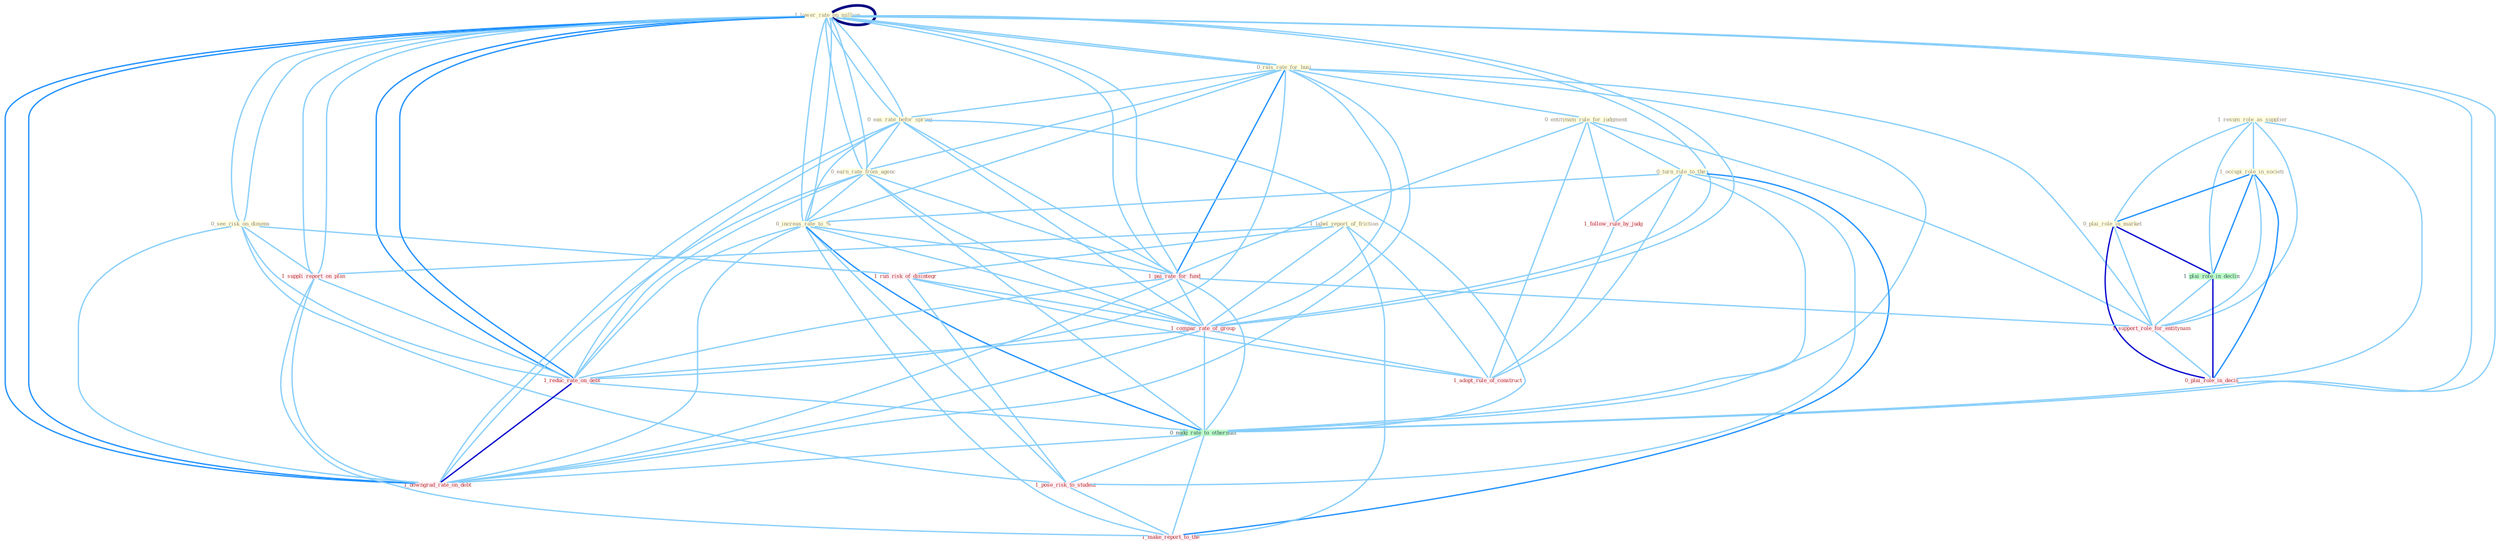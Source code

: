 Graph G{ 
    node
    [shape=polygon,style=filled,width=.5,height=.06,color="#BDFCC9",fixedsize=true,fontsize=4,
    fontcolor="#2f4f4f"];
    {node
    [color="#ffffe0", fontcolor="#8b7d6b"] "1_lower_rate_on_million " "0_rais_rate_for_busi " "0_eas_rate_befor_spring " "1_resum_role_as_supplier " "1_occupi_role_in_societi " "0_earn_rate_from_agenc " "0_entitynam_rule_for_judgment " "0_turn_rule_to_the " "0_increas_rate_to_% " "0_see_risk_on_dimens " "0_plai_role_in_market " "1_label_report_of_friction "}
{node [color="#fff0f5", fontcolor="#b22222"] "1_run_risk_of_disintegr " "1_suppli_report_on_plan " "1_pai_rate_for_fund " "1_follow_rule_by_judg " "1_compar_rate_of_group " "1_reduc_rate_on_debt " "1_support_role_for_entitynam " "1_pose_risk_to_student " "0_plai_role_in_decis " "1_adopt_rule_of_construct " "1_lower_rate_on_million " "1_downgrad_rate_on_debt " "1_make_report_to_the "}
edge [color="#B0E2FF"];

	"1_lower_rate_on_million " -- "0_rais_rate_for_busi " [w="1", color="#87cefa" ];
	"1_lower_rate_on_million " -- "0_eas_rate_befor_spring " [w="1", color="#87cefa" ];
	"1_lower_rate_on_million " -- "0_earn_rate_from_agenc " [w="1", color="#87cefa" ];
	"1_lower_rate_on_million " -- "0_increas_rate_to_% " [w="1", color="#87cefa" ];
	"1_lower_rate_on_million " -- "0_see_risk_on_dimens " [w="1", color="#87cefa" ];
	"1_lower_rate_on_million " -- "1_suppli_report_on_plan " [w="1", color="#87cefa" ];
	"1_lower_rate_on_million " -- "1_pai_rate_for_fund " [w="1", color="#87cefa" ];
	"1_lower_rate_on_million " -- "1_compar_rate_of_group " [w="1", color="#87cefa" ];
	"1_lower_rate_on_million " -- "1_reduc_rate_on_debt " [w="2", color="#1e90ff" , len=0.8];
	"1_lower_rate_on_million " -- "0_nudg_rate_to_othernum " [w="1", color="#87cefa" ];
	"1_lower_rate_on_million " -- "1_lower_rate_on_million " [w="4", style=bold, color="#000080", len=0.4];
	"1_lower_rate_on_million " -- "1_downgrad_rate_on_debt " [w="2", color="#1e90ff" , len=0.8];
	"0_rais_rate_for_busi " -- "0_eas_rate_befor_spring " [w="1", color="#87cefa" ];
	"0_rais_rate_for_busi " -- "0_earn_rate_from_agenc " [w="1", color="#87cefa" ];
	"0_rais_rate_for_busi " -- "0_entitynam_rule_for_judgment " [w="1", color="#87cefa" ];
	"0_rais_rate_for_busi " -- "0_increas_rate_to_% " [w="1", color="#87cefa" ];
	"0_rais_rate_for_busi " -- "1_pai_rate_for_fund " [w="2", color="#1e90ff" , len=0.8];
	"0_rais_rate_for_busi " -- "1_compar_rate_of_group " [w="1", color="#87cefa" ];
	"0_rais_rate_for_busi " -- "1_reduc_rate_on_debt " [w="1", color="#87cefa" ];
	"0_rais_rate_for_busi " -- "0_nudg_rate_to_othernum " [w="1", color="#87cefa" ];
	"0_rais_rate_for_busi " -- "1_support_role_for_entitynam " [w="1", color="#87cefa" ];
	"0_rais_rate_for_busi " -- "1_lower_rate_on_million " [w="1", color="#87cefa" ];
	"0_rais_rate_for_busi " -- "1_downgrad_rate_on_debt " [w="1", color="#87cefa" ];
	"0_eas_rate_befor_spring " -- "0_earn_rate_from_agenc " [w="1", color="#87cefa" ];
	"0_eas_rate_befor_spring " -- "0_increas_rate_to_% " [w="1", color="#87cefa" ];
	"0_eas_rate_befor_spring " -- "1_pai_rate_for_fund " [w="1", color="#87cefa" ];
	"0_eas_rate_befor_spring " -- "1_compar_rate_of_group " [w="1", color="#87cefa" ];
	"0_eas_rate_befor_spring " -- "1_reduc_rate_on_debt " [w="1", color="#87cefa" ];
	"0_eas_rate_befor_spring " -- "0_nudg_rate_to_othernum " [w="1", color="#87cefa" ];
	"0_eas_rate_befor_spring " -- "1_lower_rate_on_million " [w="1", color="#87cefa" ];
	"0_eas_rate_befor_spring " -- "1_downgrad_rate_on_debt " [w="1", color="#87cefa" ];
	"1_resum_role_as_supplier " -- "1_occupi_role_in_societi " [w="1", color="#87cefa" ];
	"1_resum_role_as_supplier " -- "0_plai_role_in_market " [w="1", color="#87cefa" ];
	"1_resum_role_as_supplier " -- "1_plai_role_in_declin " [w="1", color="#87cefa" ];
	"1_resum_role_as_supplier " -- "1_support_role_for_entitynam " [w="1", color="#87cefa" ];
	"1_resum_role_as_supplier " -- "0_plai_role_in_decis " [w="1", color="#87cefa" ];
	"1_occupi_role_in_societi " -- "0_plai_role_in_market " [w="2", color="#1e90ff" , len=0.8];
	"1_occupi_role_in_societi " -- "1_plai_role_in_declin " [w="2", color="#1e90ff" , len=0.8];
	"1_occupi_role_in_societi " -- "1_support_role_for_entitynam " [w="1", color="#87cefa" ];
	"1_occupi_role_in_societi " -- "0_plai_role_in_decis " [w="2", color="#1e90ff" , len=0.8];
	"0_earn_rate_from_agenc " -- "0_increas_rate_to_% " [w="1", color="#87cefa" ];
	"0_earn_rate_from_agenc " -- "1_pai_rate_for_fund " [w="1", color="#87cefa" ];
	"0_earn_rate_from_agenc " -- "1_compar_rate_of_group " [w="1", color="#87cefa" ];
	"0_earn_rate_from_agenc " -- "1_reduc_rate_on_debt " [w="1", color="#87cefa" ];
	"0_earn_rate_from_agenc " -- "0_nudg_rate_to_othernum " [w="1", color="#87cefa" ];
	"0_earn_rate_from_agenc " -- "1_lower_rate_on_million " [w="1", color="#87cefa" ];
	"0_earn_rate_from_agenc " -- "1_downgrad_rate_on_debt " [w="1", color="#87cefa" ];
	"0_entitynam_rule_for_judgment " -- "0_turn_rule_to_the " [w="1", color="#87cefa" ];
	"0_entitynam_rule_for_judgment " -- "1_pai_rate_for_fund " [w="1", color="#87cefa" ];
	"0_entitynam_rule_for_judgment " -- "1_follow_rule_by_judg " [w="1", color="#87cefa" ];
	"0_entitynam_rule_for_judgment " -- "1_support_role_for_entitynam " [w="1", color="#87cefa" ];
	"0_entitynam_rule_for_judgment " -- "1_adopt_rule_of_construct " [w="1", color="#87cefa" ];
	"0_turn_rule_to_the " -- "0_increas_rate_to_% " [w="1", color="#87cefa" ];
	"0_turn_rule_to_the " -- "1_follow_rule_by_judg " [w="1", color="#87cefa" ];
	"0_turn_rule_to_the " -- "0_nudg_rate_to_othernum " [w="1", color="#87cefa" ];
	"0_turn_rule_to_the " -- "1_pose_risk_to_student " [w="1", color="#87cefa" ];
	"0_turn_rule_to_the " -- "1_adopt_rule_of_construct " [w="1", color="#87cefa" ];
	"0_turn_rule_to_the " -- "1_make_report_to_the " [w="2", color="#1e90ff" , len=0.8];
	"0_increas_rate_to_% " -- "1_pai_rate_for_fund " [w="1", color="#87cefa" ];
	"0_increas_rate_to_% " -- "1_compar_rate_of_group " [w="1", color="#87cefa" ];
	"0_increas_rate_to_% " -- "1_reduc_rate_on_debt " [w="1", color="#87cefa" ];
	"0_increas_rate_to_% " -- "0_nudg_rate_to_othernum " [w="2", color="#1e90ff" , len=0.8];
	"0_increas_rate_to_% " -- "1_pose_risk_to_student " [w="1", color="#87cefa" ];
	"0_increas_rate_to_% " -- "1_lower_rate_on_million " [w="1", color="#87cefa" ];
	"0_increas_rate_to_% " -- "1_downgrad_rate_on_debt " [w="1", color="#87cefa" ];
	"0_increas_rate_to_% " -- "1_make_report_to_the " [w="1", color="#87cefa" ];
	"0_see_risk_on_dimens " -- "1_run_risk_of_disintegr " [w="1", color="#87cefa" ];
	"0_see_risk_on_dimens " -- "1_suppli_report_on_plan " [w="1", color="#87cefa" ];
	"0_see_risk_on_dimens " -- "1_reduc_rate_on_debt " [w="1", color="#87cefa" ];
	"0_see_risk_on_dimens " -- "1_pose_risk_to_student " [w="1", color="#87cefa" ];
	"0_see_risk_on_dimens " -- "1_lower_rate_on_million " [w="1", color="#87cefa" ];
	"0_see_risk_on_dimens " -- "1_downgrad_rate_on_debt " [w="1", color="#87cefa" ];
	"0_plai_role_in_market " -- "1_plai_role_in_declin " [w="3", color="#0000cd" , len=0.6];
	"0_plai_role_in_market " -- "1_support_role_for_entitynam " [w="1", color="#87cefa" ];
	"0_plai_role_in_market " -- "0_plai_role_in_decis " [w="3", color="#0000cd" , len=0.6];
	"1_label_report_of_friction " -- "1_run_risk_of_disintegr " [w="1", color="#87cefa" ];
	"1_label_report_of_friction " -- "1_suppli_report_on_plan " [w="1", color="#87cefa" ];
	"1_label_report_of_friction " -- "1_compar_rate_of_group " [w="1", color="#87cefa" ];
	"1_label_report_of_friction " -- "1_adopt_rule_of_construct " [w="1", color="#87cefa" ];
	"1_label_report_of_friction " -- "1_make_report_to_the " [w="1", color="#87cefa" ];
	"1_run_risk_of_disintegr " -- "1_compar_rate_of_group " [w="1", color="#87cefa" ];
	"1_run_risk_of_disintegr " -- "1_pose_risk_to_student " [w="1", color="#87cefa" ];
	"1_run_risk_of_disintegr " -- "1_adopt_rule_of_construct " [w="1", color="#87cefa" ];
	"1_plai_role_in_declin " -- "1_support_role_for_entitynam " [w="1", color="#87cefa" ];
	"1_plai_role_in_declin " -- "0_plai_role_in_decis " [w="3", color="#0000cd" , len=0.6];
	"1_suppli_report_on_plan " -- "1_reduc_rate_on_debt " [w="1", color="#87cefa" ];
	"1_suppli_report_on_plan " -- "1_lower_rate_on_million " [w="1", color="#87cefa" ];
	"1_suppli_report_on_plan " -- "1_downgrad_rate_on_debt " [w="1", color="#87cefa" ];
	"1_suppli_report_on_plan " -- "1_make_report_to_the " [w="1", color="#87cefa" ];
	"1_pai_rate_for_fund " -- "1_compar_rate_of_group " [w="1", color="#87cefa" ];
	"1_pai_rate_for_fund " -- "1_reduc_rate_on_debt " [w="1", color="#87cefa" ];
	"1_pai_rate_for_fund " -- "0_nudg_rate_to_othernum " [w="1", color="#87cefa" ];
	"1_pai_rate_for_fund " -- "1_support_role_for_entitynam " [w="1", color="#87cefa" ];
	"1_pai_rate_for_fund " -- "1_lower_rate_on_million " [w="1", color="#87cefa" ];
	"1_pai_rate_for_fund " -- "1_downgrad_rate_on_debt " [w="1", color="#87cefa" ];
	"1_follow_rule_by_judg " -- "1_adopt_rule_of_construct " [w="1", color="#87cefa" ];
	"1_compar_rate_of_group " -- "1_reduc_rate_on_debt " [w="1", color="#87cefa" ];
	"1_compar_rate_of_group " -- "0_nudg_rate_to_othernum " [w="1", color="#87cefa" ];
	"1_compar_rate_of_group " -- "1_adopt_rule_of_construct " [w="1", color="#87cefa" ];
	"1_compar_rate_of_group " -- "1_lower_rate_on_million " [w="1", color="#87cefa" ];
	"1_compar_rate_of_group " -- "1_downgrad_rate_on_debt " [w="1", color="#87cefa" ];
	"1_reduc_rate_on_debt " -- "0_nudg_rate_to_othernum " [w="1", color="#87cefa" ];
	"1_reduc_rate_on_debt " -- "1_lower_rate_on_million " [w="2", color="#1e90ff" , len=0.8];
	"1_reduc_rate_on_debt " -- "1_downgrad_rate_on_debt " [w="3", color="#0000cd" , len=0.6];
	"0_nudg_rate_to_othernum " -- "1_pose_risk_to_student " [w="1", color="#87cefa" ];
	"0_nudg_rate_to_othernum " -- "1_lower_rate_on_million " [w="1", color="#87cefa" ];
	"0_nudg_rate_to_othernum " -- "1_downgrad_rate_on_debt " [w="1", color="#87cefa" ];
	"0_nudg_rate_to_othernum " -- "1_make_report_to_the " [w="1", color="#87cefa" ];
	"1_support_role_for_entitynam " -- "0_plai_role_in_decis " [w="1", color="#87cefa" ];
	"1_pose_risk_to_student " -- "1_make_report_to_the " [w="1", color="#87cefa" ];
	"1_lower_rate_on_million " -- "1_downgrad_rate_on_debt " [w="2", color="#1e90ff" , len=0.8];
}